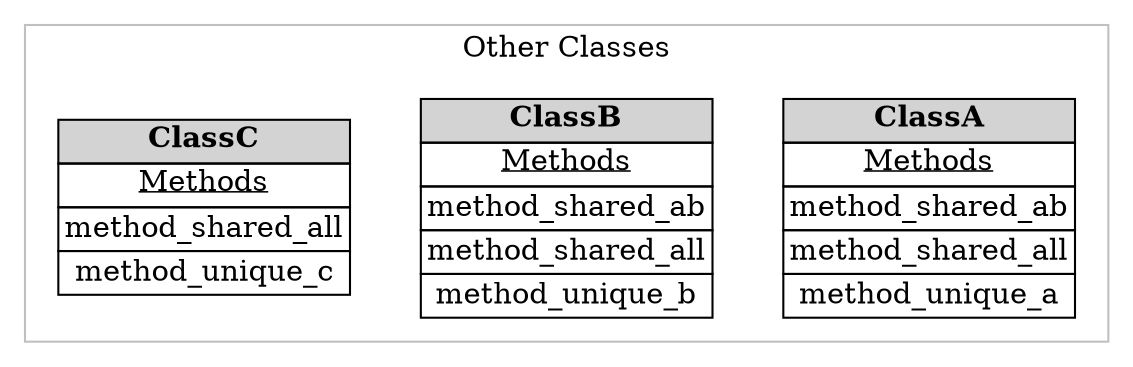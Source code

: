 // Class Hierarchy Enhanced
digraph {
	rankdir=TB
	subgraph cluster_focus {
		color=blue label="Focus Classes" rank=same
	}
	subgraph cluster_non_focus {
		color=gray label="Other Classes" rank=same
		ClassA [label=<<TABLE BORDER='0' CELLBORDER='1' CELLSPACING='0'><TR><TD BGCOLOR='lightgray'><B>ClassA</B></TD></TR><TR><TD><U>Methods</U></TD></TR><TR><TD>method_shared_ab</TD></TR><TR><TD>method_shared_all</TD></TR><TR><TD>method_unique_a</TD></TR></TABLE>> shape=plaintext]
		ClassB [label=<<TABLE BORDER='0' CELLBORDER='1' CELLSPACING='0'><TR><TD BGCOLOR='lightgray'><B>ClassB</B></TD></TR><TR><TD><U>Methods</U></TD></TR><TR><TD>method_shared_ab</TD></TR><TR><TD>method_shared_all</TD></TR><TR><TD>method_unique_b</TD></TR></TABLE>> shape=plaintext]
		ClassC [label=<<TABLE BORDER='0' CELLBORDER='1' CELLSPACING='0'><TR><TD BGCOLOR='lightgray'><B>ClassC</B></TD></TR><TR><TD><U>Methods</U></TD></TR><TR><TD>method_shared_all</TD></TR><TR><TD>method_unique_c</TD></TR></TABLE>> shape=plaintext]
	}
{ rank=min;  }}
